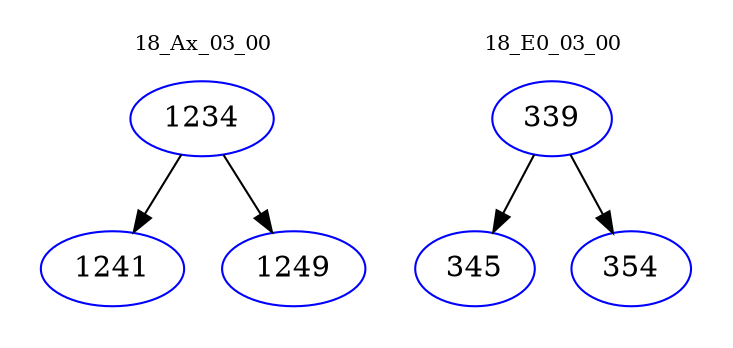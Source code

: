 digraph{
subgraph cluster_0 {
color = white
label = "18_Ax_03_00";
fontsize=10;
T0_1234 [label="1234", color="blue"]
T0_1234 -> T0_1241 [color="black"]
T0_1241 [label="1241", color="blue"]
T0_1234 -> T0_1249 [color="black"]
T0_1249 [label="1249", color="blue"]
}
subgraph cluster_1 {
color = white
label = "18_E0_03_00";
fontsize=10;
T1_339 [label="339", color="blue"]
T1_339 -> T1_345 [color="black"]
T1_345 [label="345", color="blue"]
T1_339 -> T1_354 [color="black"]
T1_354 [label="354", color="blue"]
}
}
